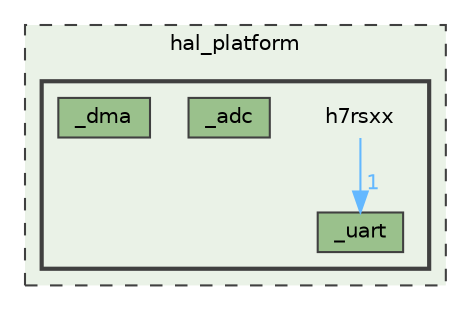 digraph "hal_platform/h7rsxx"
{
 // INTERACTIVE_SVG=YES
 // LATEX_PDF_SIZE
  bgcolor="transparent";
  edge [fontname=Helvetica,fontsize=10,labelfontname=Helvetica,labelfontsize=10];
  node [fontname=Helvetica,fontsize=10,shape=box,height=0.2,width=0.4];
  compound=true
  subgraph clusterdir_7da9fa3e46f3496e22e0d53e72e5a458 {
    graph [ bgcolor="#eaf2e7", pencolor="grey25", label="hal_platform", fontname=Helvetica,fontsize=10 style="filled,dashed", URL="dir_7da9fa3e46f3496e22e0d53e72e5a458.html",tooltip=""]
  subgraph clusterdir_ecba37078b2646ad8615f0f92eab48bb {
    graph [ bgcolor="#eaf2e7", pencolor="grey25", label="", fontname=Helvetica,fontsize=10 style="filled,bold", URL="dir_ecba37078b2646ad8615f0f92eab48bb.html",tooltip=""]
    dir_ecba37078b2646ad8615f0f92eab48bb [shape=plaintext, label="h7rsxx"];
  dir_c86749a12d0b5f37729118ac0376c51e [label="_adc", fillcolor="#9ac18c", color="grey25", style="filled", URL="dir_c86749a12d0b5f37729118ac0376c51e.html",tooltip=""];
  dir_d15f750d2e50aa73cfdc2e6249ca3932 [label="_dma", fillcolor="#9ac18c", color="grey25", style="filled", URL="dir_d15f750d2e50aa73cfdc2e6249ca3932.html",tooltip=""];
  dir_b778205a90b9dd96ba067acdbbc1e43b [label="_uart", fillcolor="#9ac18c", color="grey25", style="filled", URL="dir_b778205a90b9dd96ba067acdbbc1e43b.html",tooltip=""];
  }
  }
  dir_ecba37078b2646ad8615f0f92eab48bb->dir_b778205a90b9dd96ba067acdbbc1e43b [headlabel="1", labeldistance=1.5 headhref="dir_000004_000002.html" href="dir_000004_000002.html" color="steelblue1" fontcolor="steelblue1"];
}
